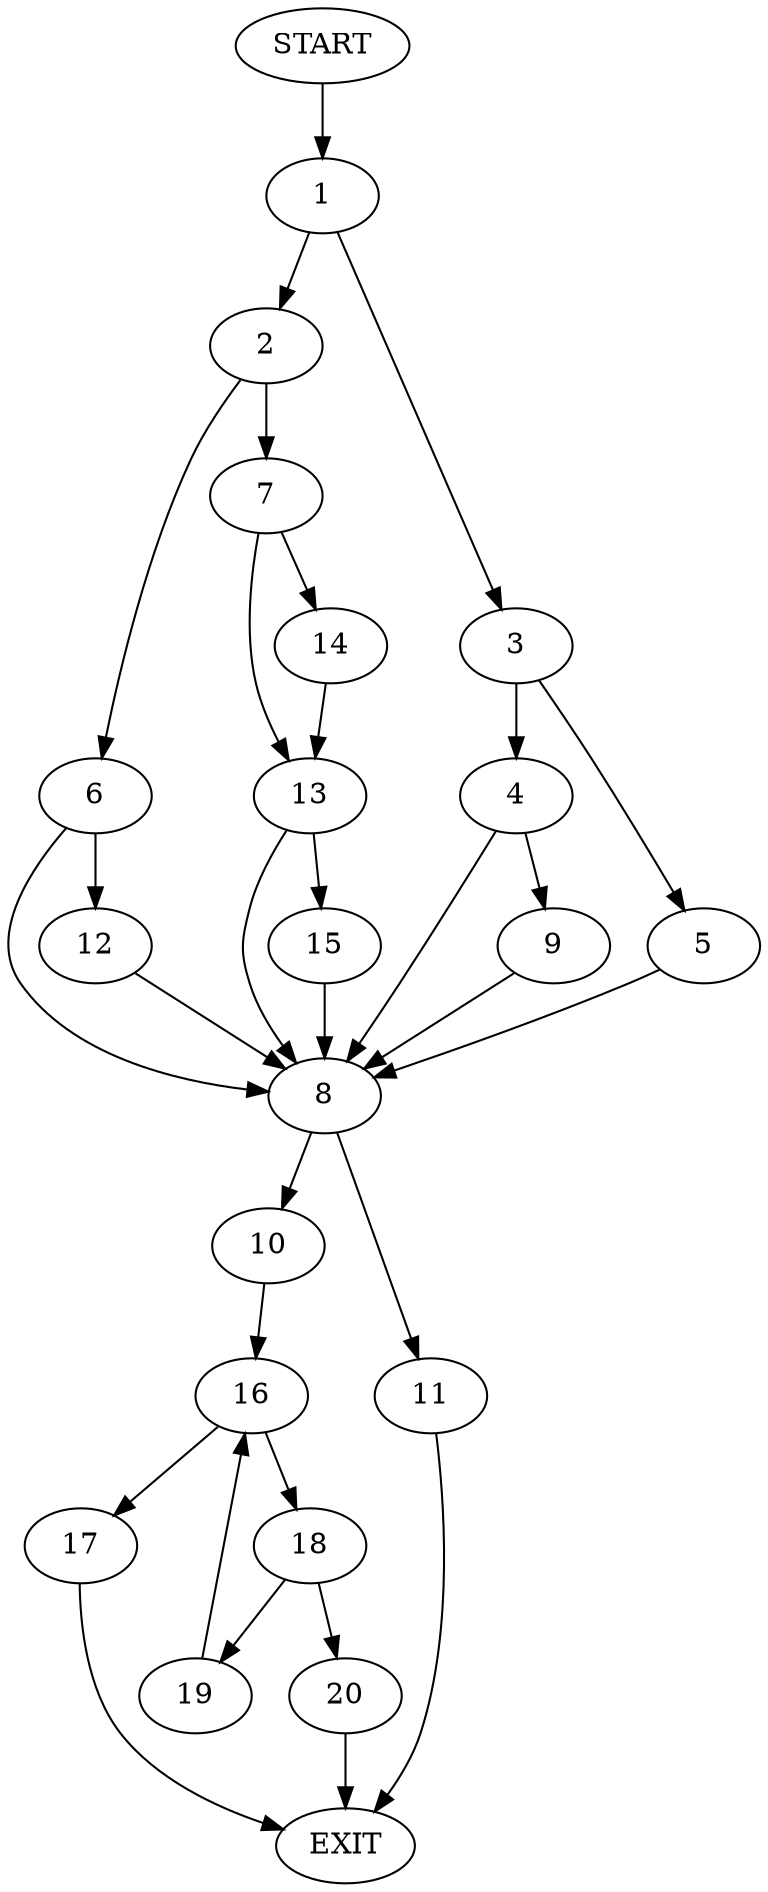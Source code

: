 digraph {
0 [label="START"]
21 [label="EXIT"]
0 -> 1
1 -> 2
1 -> 3
3 -> 4
3 -> 5
2 -> 6
2 -> 7
4 -> 8
4 -> 9
5 -> 8
8 -> 10
8 -> 11
9 -> 8
6 -> 8
6 -> 12
7 -> 13
7 -> 14
12 -> 8
13 -> 8
13 -> 15
14 -> 13
15 -> 8
10 -> 16
11 -> 21
16 -> 17
16 -> 18
17 -> 21
18 -> 19
18 -> 20
20 -> 21
19 -> 16
}
